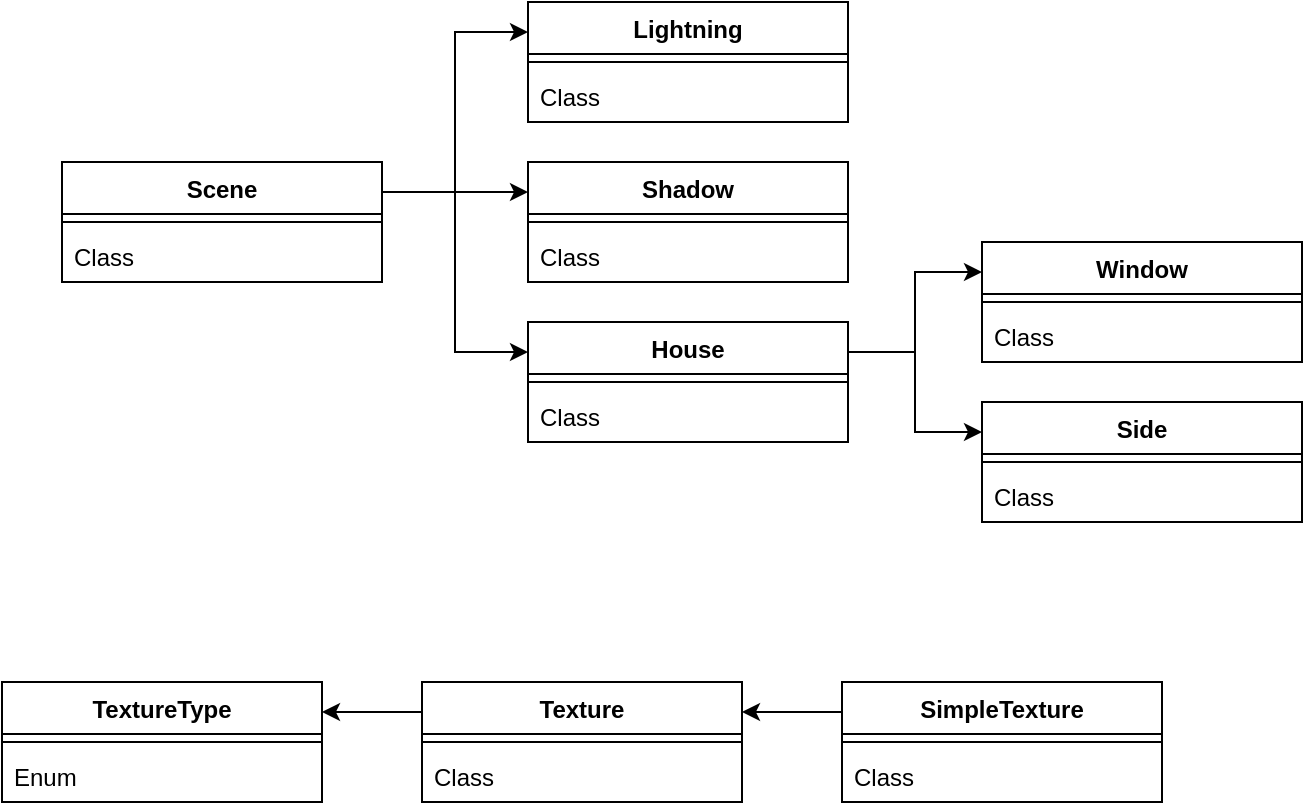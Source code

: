 <mxfile version="13.9.9" type="device"><diagram id="C5RBs43oDa-KdzZeNtuy" name="Page-1"><mxGraphModel dx="1600" dy="1014" grid="1" gridSize="10" guides="1" tooltips="1" connect="1" arrows="1" fold="1" page="1" pageScale="1" pageWidth="827" pageHeight="1169" math="0" shadow="0"><root><mxCell id="WIyWlLk6GJQsqaUBKTNV-0"/><mxCell id="WIyWlLk6GJQsqaUBKTNV-1" parent="WIyWlLk6GJQsqaUBKTNV-0"/><mxCell id="PUGLhDaDBzMZra6PjDmg-0" value="TextureType" style="swimlane;fontStyle=1;align=center;verticalAlign=top;childLayout=stackLayout;horizontal=1;startSize=26;horizontalStack=0;resizeParent=1;resizeParentMax=0;resizeLast=0;collapsible=1;marginBottom=0;" vertex="1" parent="WIyWlLk6GJQsqaUBKTNV-1"><mxGeometry x="70" y="610" width="160" height="60" as="geometry"/></mxCell><mxCell id="PUGLhDaDBzMZra6PjDmg-2" value="" style="line;strokeWidth=1;fillColor=none;align=left;verticalAlign=middle;spacingTop=-1;spacingLeft=3;spacingRight=3;rotatable=0;labelPosition=right;points=[];portConstraint=eastwest;" vertex="1" parent="PUGLhDaDBzMZra6PjDmg-0"><mxGeometry y="26" width="160" height="8" as="geometry"/></mxCell><mxCell id="PUGLhDaDBzMZra6PjDmg-3" value="Enum" style="text;strokeColor=none;fillColor=none;align=left;verticalAlign=top;spacingLeft=4;spacingRight=4;overflow=hidden;rotatable=0;points=[[0,0.5],[1,0.5]];portConstraint=eastwest;" vertex="1" parent="PUGLhDaDBzMZra6PjDmg-0"><mxGeometry y="34" width="160" height="26" as="geometry"/></mxCell><mxCell id="PUGLhDaDBzMZra6PjDmg-35" style="edgeStyle=orthogonalEdgeStyle;rounded=0;orthogonalLoop=1;jettySize=auto;html=1;exitX=0;exitY=0.25;exitDx=0;exitDy=0;entryX=1;entryY=0.25;entryDx=0;entryDy=0;" edge="1" parent="WIyWlLk6GJQsqaUBKTNV-1" source="PUGLhDaDBzMZra6PjDmg-4" target="PUGLhDaDBzMZra6PjDmg-0"><mxGeometry relative="1" as="geometry"/></mxCell><mxCell id="PUGLhDaDBzMZra6PjDmg-4" value="Texture" style="swimlane;fontStyle=1;align=center;verticalAlign=top;childLayout=stackLayout;horizontal=1;startSize=26;horizontalStack=0;resizeParent=1;resizeParentMax=0;resizeLast=0;collapsible=1;marginBottom=0;" vertex="1" parent="WIyWlLk6GJQsqaUBKTNV-1"><mxGeometry x="280" y="610" width="160" height="60" as="geometry"/></mxCell><mxCell id="PUGLhDaDBzMZra6PjDmg-6" value="" style="line;strokeWidth=1;fillColor=none;align=left;verticalAlign=middle;spacingTop=-1;spacingLeft=3;spacingRight=3;rotatable=0;labelPosition=right;points=[];portConstraint=eastwest;" vertex="1" parent="PUGLhDaDBzMZra6PjDmg-4"><mxGeometry y="26" width="160" height="8" as="geometry"/></mxCell><mxCell id="PUGLhDaDBzMZra6PjDmg-7" value="Class" style="text;strokeColor=none;fillColor=none;align=left;verticalAlign=top;spacingLeft=4;spacingRight=4;overflow=hidden;rotatable=0;points=[[0,0.5],[1,0.5]];portConstraint=eastwest;" vertex="1" parent="PUGLhDaDBzMZra6PjDmg-4"><mxGeometry y="34" width="160" height="26" as="geometry"/></mxCell><mxCell id="PUGLhDaDBzMZra6PjDmg-36" style="edgeStyle=orthogonalEdgeStyle;rounded=0;orthogonalLoop=1;jettySize=auto;html=1;exitX=0;exitY=0.25;exitDx=0;exitDy=0;entryX=1;entryY=0.25;entryDx=0;entryDy=0;" edge="1" parent="WIyWlLk6GJQsqaUBKTNV-1" source="PUGLhDaDBzMZra6PjDmg-8" target="PUGLhDaDBzMZra6PjDmg-4"><mxGeometry relative="1" as="geometry"/></mxCell><mxCell id="PUGLhDaDBzMZra6PjDmg-8" value="SimpleTexture" style="swimlane;fontStyle=1;align=center;verticalAlign=top;childLayout=stackLayout;horizontal=1;startSize=26;horizontalStack=0;resizeParent=1;resizeParentMax=0;resizeLast=0;collapsible=1;marginBottom=0;" vertex="1" parent="WIyWlLk6GJQsqaUBKTNV-1"><mxGeometry x="490" y="610" width="160" height="60" as="geometry"/></mxCell><mxCell id="PUGLhDaDBzMZra6PjDmg-9" value="" style="line;strokeWidth=1;fillColor=none;align=left;verticalAlign=middle;spacingTop=-1;spacingLeft=3;spacingRight=3;rotatable=0;labelPosition=right;points=[];portConstraint=eastwest;" vertex="1" parent="PUGLhDaDBzMZra6PjDmg-8"><mxGeometry y="26" width="160" height="8" as="geometry"/></mxCell><mxCell id="PUGLhDaDBzMZra6PjDmg-10" value="Class" style="text;strokeColor=none;fillColor=none;align=left;verticalAlign=top;spacingLeft=4;spacingRight=4;overflow=hidden;rotatable=0;points=[[0,0.5],[1,0.5]];portConstraint=eastwest;" vertex="1" parent="PUGLhDaDBzMZra6PjDmg-8"><mxGeometry y="34" width="160" height="26" as="geometry"/></mxCell><mxCell id="PUGLhDaDBzMZra6PjDmg-30" style="edgeStyle=orthogonalEdgeStyle;rounded=0;orthogonalLoop=1;jettySize=auto;html=1;exitX=1;exitY=0.25;exitDx=0;exitDy=0;entryX=0;entryY=0.25;entryDx=0;entryDy=0;" edge="1" parent="WIyWlLk6GJQsqaUBKTNV-1" source="PUGLhDaDBzMZra6PjDmg-11" target="PUGLhDaDBzMZra6PjDmg-20"><mxGeometry relative="1" as="geometry"/></mxCell><mxCell id="PUGLhDaDBzMZra6PjDmg-31" style="edgeStyle=orthogonalEdgeStyle;rounded=0;orthogonalLoop=1;jettySize=auto;html=1;exitX=1;exitY=0.25;exitDx=0;exitDy=0;entryX=0;entryY=0.25;entryDx=0;entryDy=0;" edge="1" parent="WIyWlLk6GJQsqaUBKTNV-1" source="PUGLhDaDBzMZra6PjDmg-11" target="PUGLhDaDBzMZra6PjDmg-23"><mxGeometry relative="1" as="geometry"/></mxCell><mxCell id="PUGLhDaDBzMZra6PjDmg-32" style="edgeStyle=orthogonalEdgeStyle;rounded=0;orthogonalLoop=1;jettySize=auto;html=1;exitX=1;exitY=0.25;exitDx=0;exitDy=0;entryX=0;entryY=0.25;entryDx=0;entryDy=0;" edge="1" parent="WIyWlLk6GJQsqaUBKTNV-1" source="PUGLhDaDBzMZra6PjDmg-11" target="PUGLhDaDBzMZra6PjDmg-17"><mxGeometry relative="1" as="geometry"/></mxCell><mxCell id="PUGLhDaDBzMZra6PjDmg-11" value="Scene" style="swimlane;fontStyle=1;align=center;verticalAlign=top;childLayout=stackLayout;horizontal=1;startSize=26;horizontalStack=0;resizeParent=1;resizeParentMax=0;resizeLast=0;collapsible=1;marginBottom=0;" vertex="1" parent="WIyWlLk6GJQsqaUBKTNV-1"><mxGeometry x="100" y="350" width="160" height="60" as="geometry"/></mxCell><mxCell id="PUGLhDaDBzMZra6PjDmg-12" value="" style="line;strokeWidth=1;fillColor=none;align=left;verticalAlign=middle;spacingTop=-1;spacingLeft=3;spacingRight=3;rotatable=0;labelPosition=right;points=[];portConstraint=eastwest;" vertex="1" parent="PUGLhDaDBzMZra6PjDmg-11"><mxGeometry y="26" width="160" height="8" as="geometry"/></mxCell><mxCell id="PUGLhDaDBzMZra6PjDmg-13" value="Class" style="text;strokeColor=none;fillColor=none;align=left;verticalAlign=top;spacingLeft=4;spacingRight=4;overflow=hidden;rotatable=0;points=[[0,0.5],[1,0.5]];portConstraint=eastwest;" vertex="1" parent="PUGLhDaDBzMZra6PjDmg-11"><mxGeometry y="34" width="160" height="26" as="geometry"/></mxCell><mxCell id="PUGLhDaDBzMZra6PjDmg-14" value="Window&#10;" style="swimlane;fontStyle=1;align=center;verticalAlign=top;childLayout=stackLayout;horizontal=1;startSize=26;horizontalStack=0;resizeParent=1;resizeParentMax=0;resizeLast=0;collapsible=1;marginBottom=0;" vertex="1" parent="WIyWlLk6GJQsqaUBKTNV-1"><mxGeometry x="560" y="390" width="160" height="60" as="geometry"/></mxCell><mxCell id="PUGLhDaDBzMZra6PjDmg-15" value="" style="line;strokeWidth=1;fillColor=none;align=left;verticalAlign=middle;spacingTop=-1;spacingLeft=3;spacingRight=3;rotatable=0;labelPosition=right;points=[];portConstraint=eastwest;" vertex="1" parent="PUGLhDaDBzMZra6PjDmg-14"><mxGeometry y="26" width="160" height="8" as="geometry"/></mxCell><mxCell id="PUGLhDaDBzMZra6PjDmg-16" value="Class" style="text;strokeColor=none;fillColor=none;align=left;verticalAlign=top;spacingLeft=4;spacingRight=4;overflow=hidden;rotatable=0;points=[[0,0.5],[1,0.5]];portConstraint=eastwest;" vertex="1" parent="PUGLhDaDBzMZra6PjDmg-14"><mxGeometry y="34" width="160" height="26" as="geometry"/></mxCell><mxCell id="PUGLhDaDBzMZra6PjDmg-33" style="edgeStyle=orthogonalEdgeStyle;rounded=0;orthogonalLoop=1;jettySize=auto;html=1;exitX=1;exitY=0.25;exitDx=0;exitDy=0;entryX=0;entryY=0.25;entryDx=0;entryDy=0;" edge="1" parent="WIyWlLk6GJQsqaUBKTNV-1" source="PUGLhDaDBzMZra6PjDmg-17" target="PUGLhDaDBzMZra6PjDmg-14"><mxGeometry relative="1" as="geometry"/></mxCell><mxCell id="PUGLhDaDBzMZra6PjDmg-34" style="edgeStyle=orthogonalEdgeStyle;rounded=0;orthogonalLoop=1;jettySize=auto;html=1;exitX=1;exitY=0.25;exitDx=0;exitDy=0;entryX=0;entryY=0.25;entryDx=0;entryDy=0;" edge="1" parent="WIyWlLk6GJQsqaUBKTNV-1" source="PUGLhDaDBzMZra6PjDmg-17" target="PUGLhDaDBzMZra6PjDmg-26"><mxGeometry relative="1" as="geometry"/></mxCell><mxCell id="PUGLhDaDBzMZra6PjDmg-17" value="House" style="swimlane;fontStyle=1;align=center;verticalAlign=top;childLayout=stackLayout;horizontal=1;startSize=26;horizontalStack=0;resizeParent=1;resizeParentMax=0;resizeLast=0;collapsible=1;marginBottom=0;" vertex="1" parent="WIyWlLk6GJQsqaUBKTNV-1"><mxGeometry x="333" y="430" width="160" height="60" as="geometry"/></mxCell><mxCell id="PUGLhDaDBzMZra6PjDmg-18" value="" style="line;strokeWidth=1;fillColor=none;align=left;verticalAlign=middle;spacingTop=-1;spacingLeft=3;spacingRight=3;rotatable=0;labelPosition=right;points=[];portConstraint=eastwest;" vertex="1" parent="PUGLhDaDBzMZra6PjDmg-17"><mxGeometry y="26" width="160" height="8" as="geometry"/></mxCell><mxCell id="PUGLhDaDBzMZra6PjDmg-19" value="Class" style="text;strokeColor=none;fillColor=none;align=left;verticalAlign=top;spacingLeft=4;spacingRight=4;overflow=hidden;rotatable=0;points=[[0,0.5],[1,0.5]];portConstraint=eastwest;" vertex="1" parent="PUGLhDaDBzMZra6PjDmg-17"><mxGeometry y="34" width="160" height="26" as="geometry"/></mxCell><mxCell id="PUGLhDaDBzMZra6PjDmg-20" value="Lightning" style="swimlane;fontStyle=1;align=center;verticalAlign=top;childLayout=stackLayout;horizontal=1;startSize=26;horizontalStack=0;resizeParent=1;resizeParentMax=0;resizeLast=0;collapsible=1;marginBottom=0;" vertex="1" parent="WIyWlLk6GJQsqaUBKTNV-1"><mxGeometry x="333" y="270" width="160" height="60" as="geometry"/></mxCell><mxCell id="PUGLhDaDBzMZra6PjDmg-21" value="" style="line;strokeWidth=1;fillColor=none;align=left;verticalAlign=middle;spacingTop=-1;spacingLeft=3;spacingRight=3;rotatable=0;labelPosition=right;points=[];portConstraint=eastwest;" vertex="1" parent="PUGLhDaDBzMZra6PjDmg-20"><mxGeometry y="26" width="160" height="8" as="geometry"/></mxCell><mxCell id="PUGLhDaDBzMZra6PjDmg-22" value="Class" style="text;strokeColor=none;fillColor=none;align=left;verticalAlign=top;spacingLeft=4;spacingRight=4;overflow=hidden;rotatable=0;points=[[0,0.5],[1,0.5]];portConstraint=eastwest;" vertex="1" parent="PUGLhDaDBzMZra6PjDmg-20"><mxGeometry y="34" width="160" height="26" as="geometry"/></mxCell><mxCell id="PUGLhDaDBzMZra6PjDmg-23" value="Shadow" style="swimlane;fontStyle=1;align=center;verticalAlign=top;childLayout=stackLayout;horizontal=1;startSize=26;horizontalStack=0;resizeParent=1;resizeParentMax=0;resizeLast=0;collapsible=1;marginBottom=0;" vertex="1" parent="WIyWlLk6GJQsqaUBKTNV-1"><mxGeometry x="333" y="350" width="160" height="60" as="geometry"/></mxCell><mxCell id="PUGLhDaDBzMZra6PjDmg-24" value="" style="line;strokeWidth=1;fillColor=none;align=left;verticalAlign=middle;spacingTop=-1;spacingLeft=3;spacingRight=3;rotatable=0;labelPosition=right;points=[];portConstraint=eastwest;" vertex="1" parent="PUGLhDaDBzMZra6PjDmg-23"><mxGeometry y="26" width="160" height="8" as="geometry"/></mxCell><mxCell id="PUGLhDaDBzMZra6PjDmg-25" value="Class" style="text;strokeColor=none;fillColor=none;align=left;verticalAlign=top;spacingLeft=4;spacingRight=4;overflow=hidden;rotatable=0;points=[[0,0.5],[1,0.5]];portConstraint=eastwest;" vertex="1" parent="PUGLhDaDBzMZra6PjDmg-23"><mxGeometry y="34" width="160" height="26" as="geometry"/></mxCell><mxCell id="PUGLhDaDBzMZra6PjDmg-26" value="Side" style="swimlane;fontStyle=1;align=center;verticalAlign=top;childLayout=stackLayout;horizontal=1;startSize=26;horizontalStack=0;resizeParent=1;resizeParentMax=0;resizeLast=0;collapsible=1;marginBottom=0;" vertex="1" parent="WIyWlLk6GJQsqaUBKTNV-1"><mxGeometry x="560" y="470" width="160" height="60" as="geometry"/></mxCell><mxCell id="PUGLhDaDBzMZra6PjDmg-27" value="" style="line;strokeWidth=1;fillColor=none;align=left;verticalAlign=middle;spacingTop=-1;spacingLeft=3;spacingRight=3;rotatable=0;labelPosition=right;points=[];portConstraint=eastwest;" vertex="1" parent="PUGLhDaDBzMZra6PjDmg-26"><mxGeometry y="26" width="160" height="8" as="geometry"/></mxCell><mxCell id="PUGLhDaDBzMZra6PjDmg-28" value="Class" style="text;strokeColor=none;fillColor=none;align=left;verticalAlign=top;spacingLeft=4;spacingRight=4;overflow=hidden;rotatable=0;points=[[0,0.5],[1,0.5]];portConstraint=eastwest;" vertex="1" parent="PUGLhDaDBzMZra6PjDmg-26"><mxGeometry y="34" width="160" height="26" as="geometry"/></mxCell></root></mxGraphModel></diagram></mxfile>